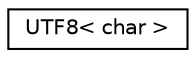 digraph "Graphical Class Hierarchy"
{
  edge [fontname="Helvetica",fontsize="10",labelfontname="Helvetica",labelfontsize="10"];
  node [fontname="Helvetica",fontsize="10",shape=record];
  rankdir="LR";
  Node0 [label="UTF8\< char \>",height=0.2,width=0.4,color="black", fillcolor="white", style="filled",URL="$structUTF8.html"];
}

